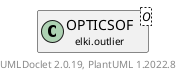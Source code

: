 @startuml
    remove .*\.(Instance|Par|Parameterizer|Factory)$
    set namespaceSeparator none
    hide empty fields
    hide empty methods

    class "<size:14>OPTICSOF.Par\n<size:10>elki.outlier" as elki.outlier.OPTICSOF.Par<O> [[OPTICSOF.Par.html]] {
        #distance: Distance<? super O>
        #minpts: int
        +configure(Parameterization): void
        +make(): OPTICSOF<O>
    }

    interface "<size:14>Parameterizer\n<size:10>elki.utilities.optionhandling" as elki.utilities.optionhandling.Parameterizer [[../utilities/optionhandling/Parameterizer.html]] {
        {abstract} +make(): Object
    }
    class "<size:14>OPTICSOF\n<size:10>elki.outlier" as elki.outlier.OPTICSOF<O> [[OPTICSOF.html]]

    elki.utilities.optionhandling.Parameterizer <|.. elki.outlier.OPTICSOF.Par
    elki.outlier.OPTICSOF +-- elki.outlier.OPTICSOF.Par

    center footer UMLDoclet 2.0.19, PlantUML 1.2022.8
@enduml
